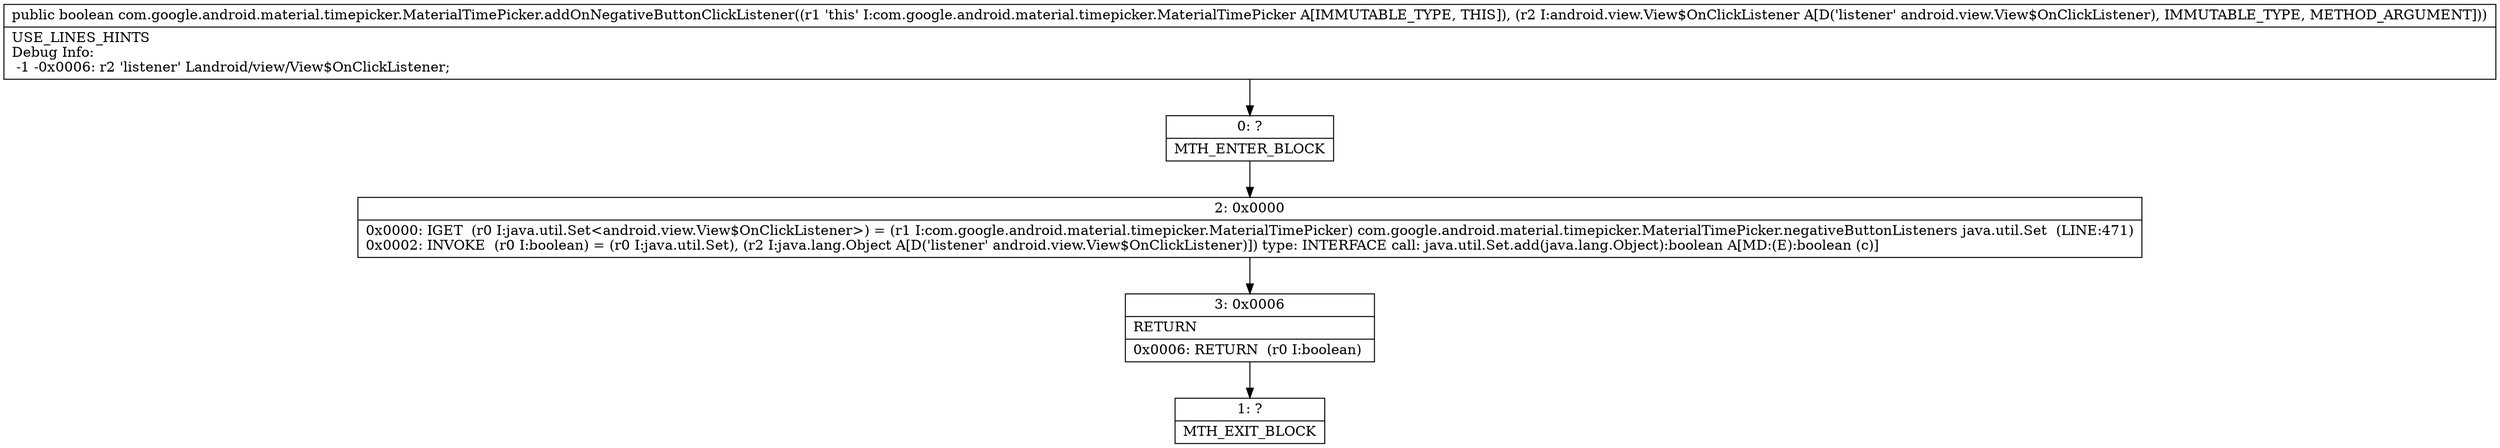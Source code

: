 digraph "CFG forcom.google.android.material.timepicker.MaterialTimePicker.addOnNegativeButtonClickListener(Landroid\/view\/View$OnClickListener;)Z" {
Node_0 [shape=record,label="{0\:\ ?|MTH_ENTER_BLOCK\l}"];
Node_2 [shape=record,label="{2\:\ 0x0000|0x0000: IGET  (r0 I:java.util.Set\<android.view.View$OnClickListener\>) = (r1 I:com.google.android.material.timepicker.MaterialTimePicker) com.google.android.material.timepicker.MaterialTimePicker.negativeButtonListeners java.util.Set  (LINE:471)\l0x0002: INVOKE  (r0 I:boolean) = (r0 I:java.util.Set), (r2 I:java.lang.Object A[D('listener' android.view.View$OnClickListener)]) type: INTERFACE call: java.util.Set.add(java.lang.Object):boolean A[MD:(E):boolean (c)]\l}"];
Node_3 [shape=record,label="{3\:\ 0x0006|RETURN\l|0x0006: RETURN  (r0 I:boolean) \l}"];
Node_1 [shape=record,label="{1\:\ ?|MTH_EXIT_BLOCK\l}"];
MethodNode[shape=record,label="{public boolean com.google.android.material.timepicker.MaterialTimePicker.addOnNegativeButtonClickListener((r1 'this' I:com.google.android.material.timepicker.MaterialTimePicker A[IMMUTABLE_TYPE, THIS]), (r2 I:android.view.View$OnClickListener A[D('listener' android.view.View$OnClickListener), IMMUTABLE_TYPE, METHOD_ARGUMENT]))  | USE_LINES_HINTS\lDebug Info:\l  \-1 \-0x0006: r2 'listener' Landroid\/view\/View$OnClickListener;\l}"];
MethodNode -> Node_0;Node_0 -> Node_2;
Node_2 -> Node_3;
Node_3 -> Node_1;
}


